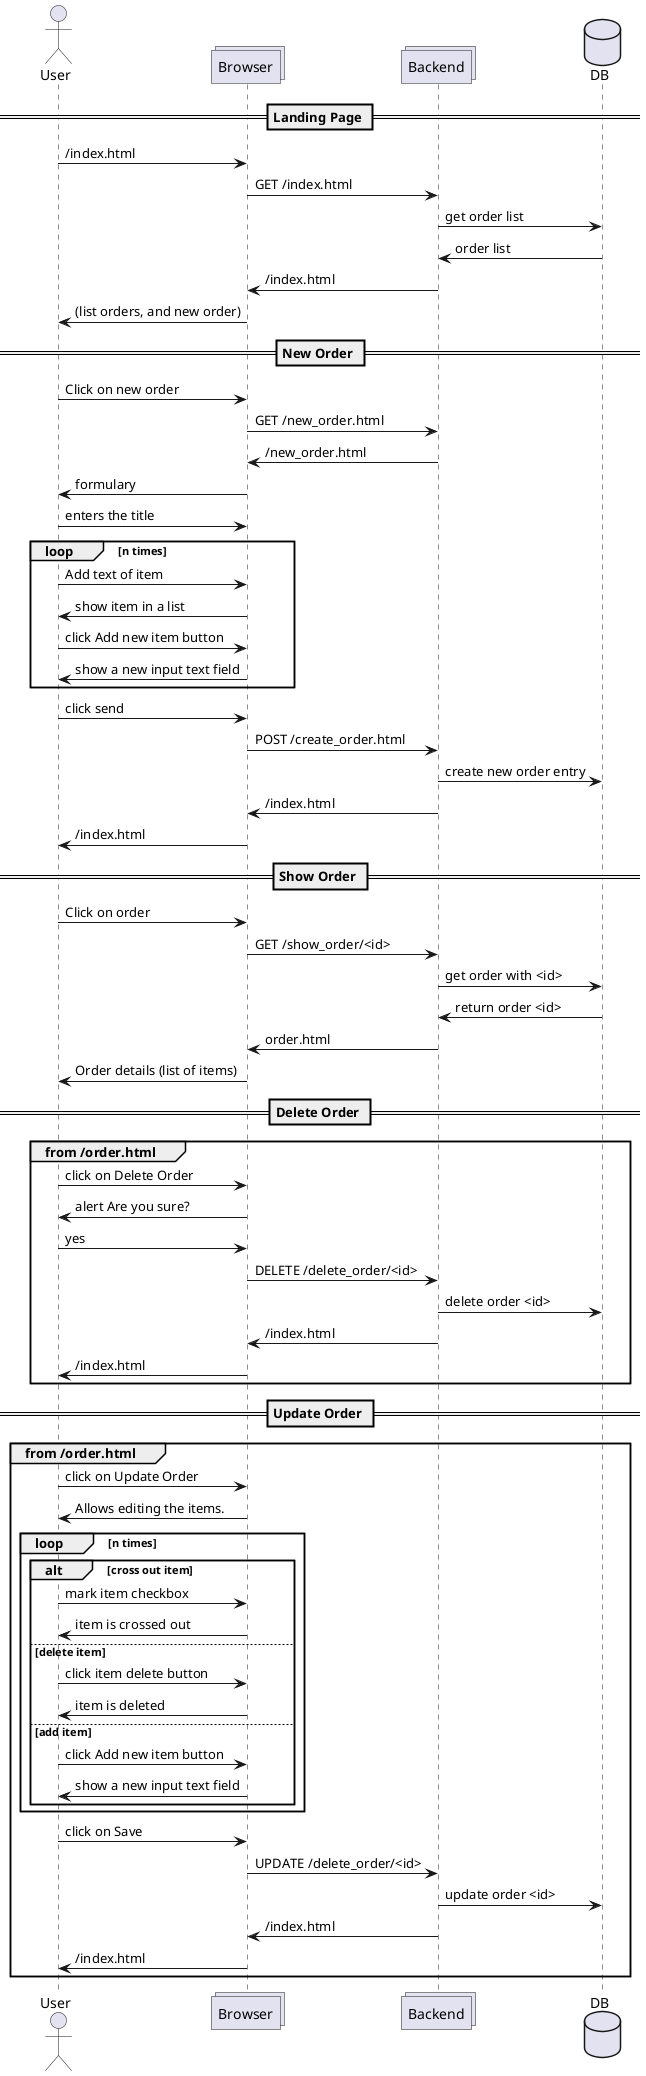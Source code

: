 @startuml
actor User
collections Browser
collections Backend
database DB

== Landing Page ==

User -> Browser : /index.html
Browser -> Backend : GET /index.html
Backend -> DB : get order list
DB -> Backend : order list
Backend -> Browser : /index.html
Browser -> User : (list orders, and new order)

== New Order ==
User -> Browser : Click on new order
Browser -> Backend : GET /new_order.html
Backend -> Browser : /new_order.html
Browser -> User : formulary
User -> Browser : enters the title

loop n times
  User -> Browser : Add text of item
  Browser -> User : show item in a list
  User -> Browser : click Add new item button
  Browser -> User : show a new input text field
end

User -> Browser : click send
Browser -> Backend : POST /create_order.html
Backend -> DB : create new order entry
Backend -> Browser : /index.html
Browser -> User : /index.html

== Show Order ==

User -> Browser : Click on order
Browser -> Backend : GET /show_order/<id>
Backend -> DB : get order with <id>
DB -> Backend : return order <id>
Backend -> Browser : order.html
Browser -> User : Order details (list of items)

== Delete Order ==
group from /order.html
User -> Browser : click on Delete Order
Browser -> User : alert Are you sure?
User -> Browser : yes
Browser -> Backend : DELETE /delete_order/<id>
Backend -> DB : delete order <id>
Backend -> Browser : /index.html
Browser -> User : /index.html
end

== Update Order ==
group from /order.html
User -> Browser : click on Update Order
Browser -> User : Allows editing the items.
loop n times
  alt cross out item
      User -> Browser : mark item checkbox
      Browser -> User : item is crossed out
  else delete item
      User -> Browser : click item delete button
      Browser -> User : item is deleted
  else add item
      User -> Browser : click Add new item button
      Browser -> User : show a new input text field
  end
end

User -> Browser : click on Save
Browser -> Backend : UPDATE /delete_order/<id>
Backend -> DB : update order <id>
Backend -> Browser : /index.html
Browser -> User : /index.html
end
@enduml
